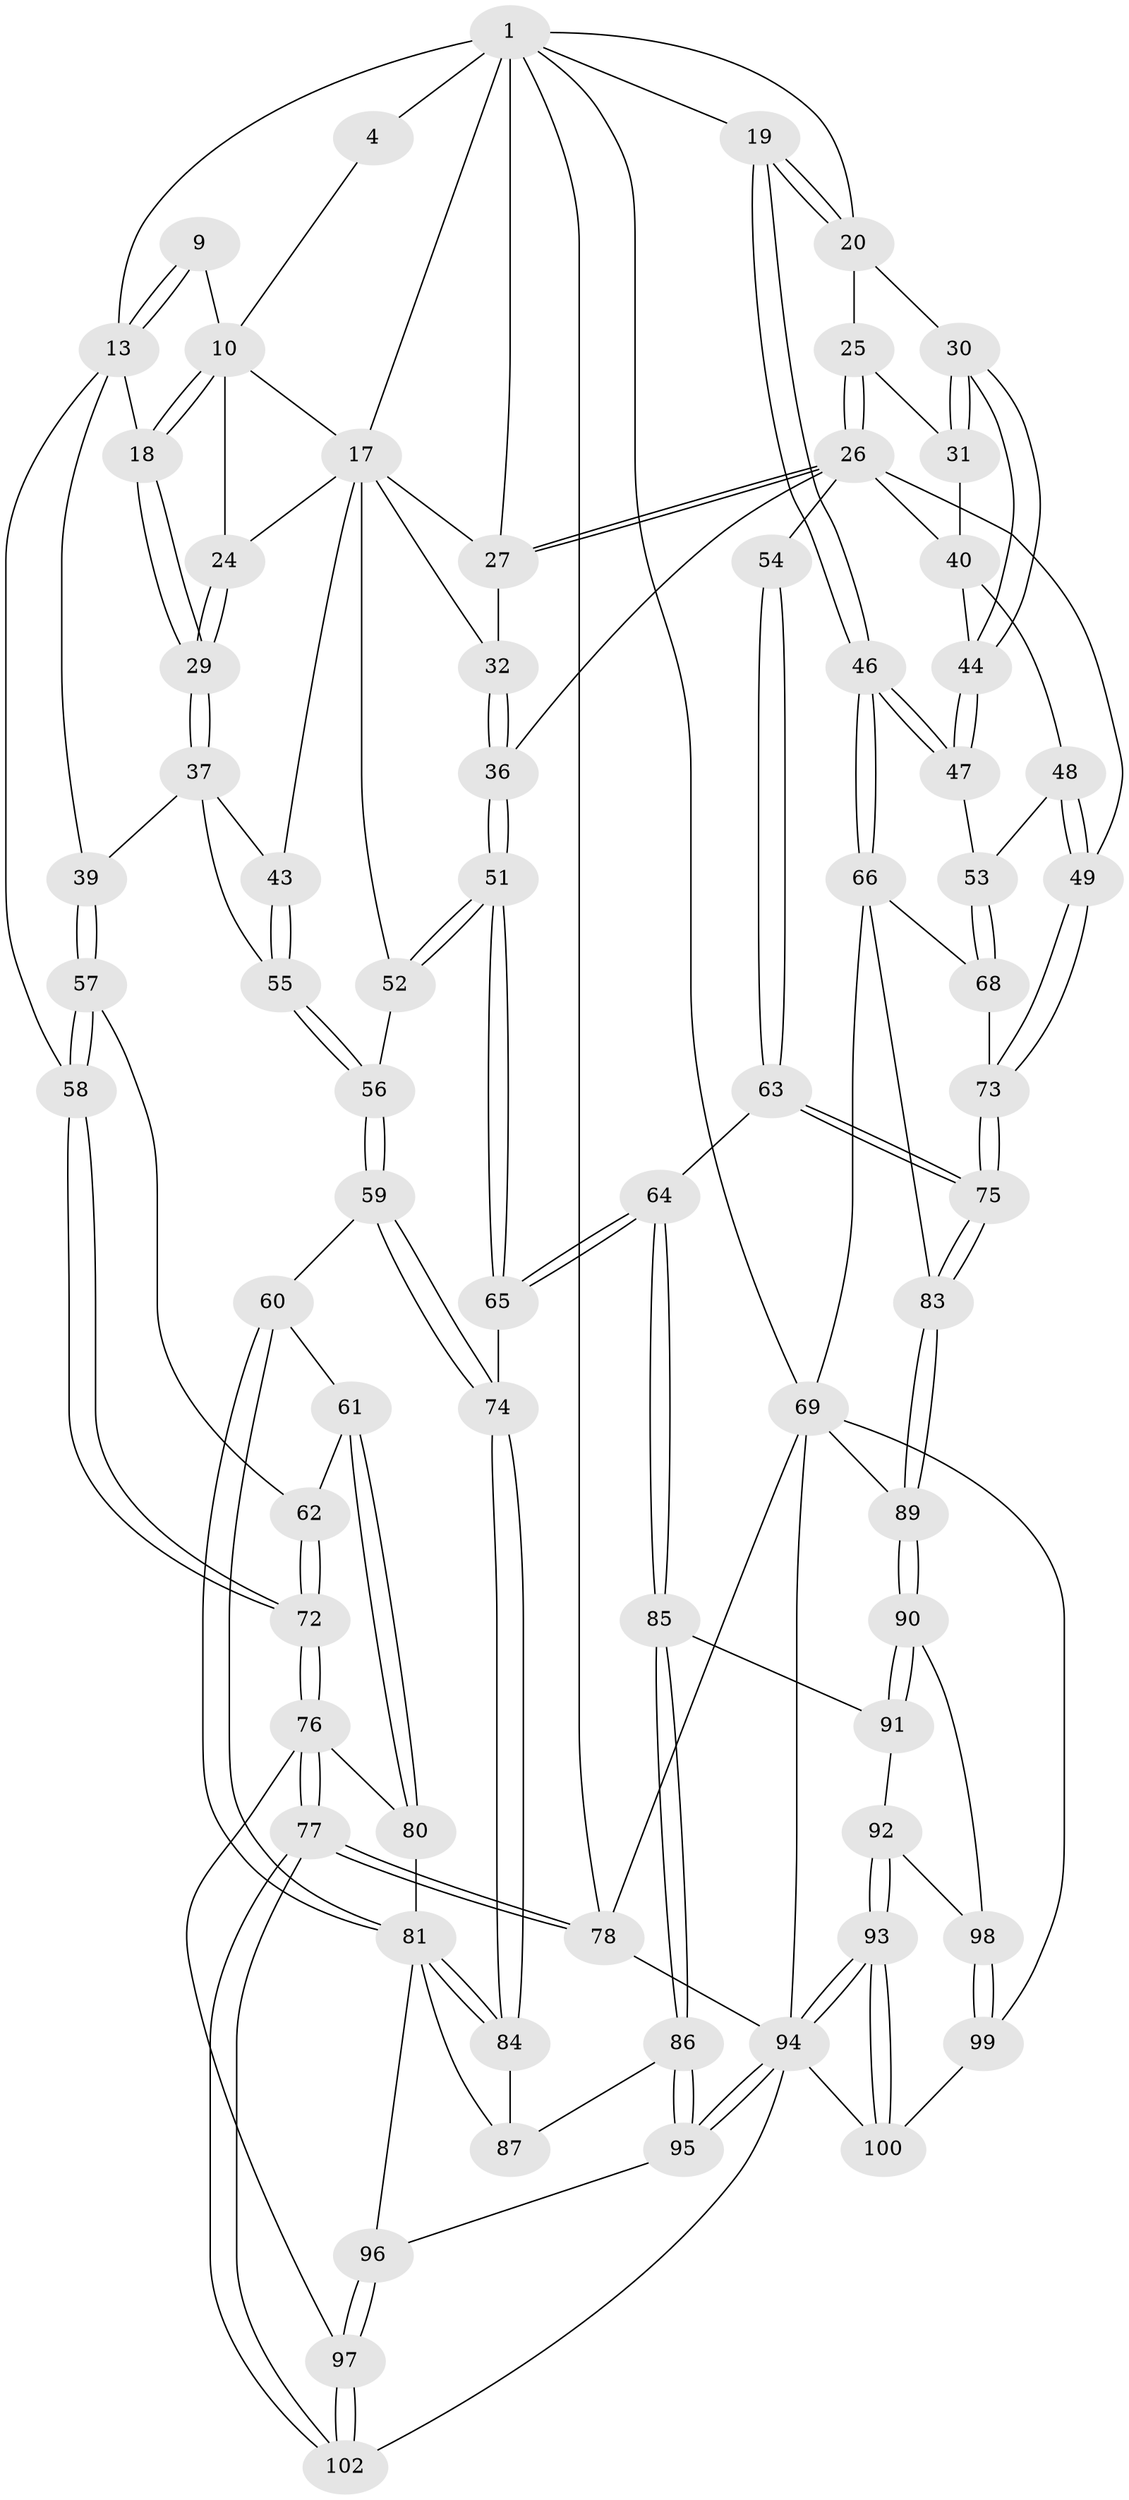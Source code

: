 // original degree distribution, {3: 0.028846153846153848, 5: 0.5673076923076923, 6: 0.20192307692307693, 4: 0.20192307692307693}
// Generated by graph-tools (version 1.1) at 2025/21/03/04/25 18:21:37]
// undirected, 72 vertices, 177 edges
graph export_dot {
graph [start="1"]
  node [color=gray90,style=filled];
  1 [pos="+0.9003642236639601+0",super="+2+7"];
  4 [pos="+0.06446789841746867+0",super="+5"];
  9 [pos="+0.06472161289507586+0"];
  10 [pos="+0.07522408267258175+0.08136732708331759",super="+11"];
  13 [pos="+0+0.17007710637186477",super="+14"];
  17 [pos="+0.32241102535225546+0",super="+22"];
  18 [pos="+0.06665293481962817+0.14681163556197396"];
  19 [pos="+1+0"];
  20 [pos="+0.9443157805193286+0.07882267287986279",super="+21"];
  24 [pos="+0.24780629661730788+0.19849820495999088"];
  25 [pos="+0.7816773287122949+0.1691725184464287"];
  26 [pos="+0.6830676502489901+0.2164253379901723",super="+34"];
  27 [pos="+0.5772942936044186+0.14947225315945104",super="+28"];
  29 [pos="+0.23808056613543135+0.20778830465880155"];
  30 [pos="+0.9021402268112889+0.26076680729347507"];
  31 [pos="+0.8113669801810874+0.2066900536720371"];
  32 [pos="+0.52437887903843+0.2787161072510311"];
  36 [pos="+0.5671159417712681+0.36040243737484134"];
  37 [pos="+0.22346876381733075+0.25901863742425185",super="+38"];
  39 [pos="+0.16310154081908385+0.3377639919246969"];
  40 [pos="+0.7731321511175399+0.3096846112773801",super="+45"];
  43 [pos="+0.3689389456578868+0.3789590639202108"];
  44 [pos="+0.9059489655740549+0.26627911176521163"];
  46 [pos="+1+0.34468973215250076"];
  47 [pos="+1+0.3488205445091328"];
  48 [pos="+0.8224985828463237+0.4450252580424396"];
  49 [pos="+0.8026960142457632+0.4628054194285414"];
  51 [pos="+0.45599637902466245+0.4565922578598277"];
  52 [pos="+0.44775120845984917+0.4485748912661903"];
  53 [pos="+0.9556923987500834+0.39745422785012763"];
  54 [pos="+0.7142346001533567+0.4911041771756578"];
  55 [pos="+0.27747756589911365+0.42883509581019175"];
  56 [pos="+0.282246350393946+0.4460626447917767"];
  57 [pos="+0.1337076999600264+0.382116772066659"];
  58 [pos="+0+0.29450115721231956"];
  59 [pos="+0.26949020533012413+0.5487677602495444"];
  60 [pos="+0.24000531475764655+0.5474391300311867"];
  61 [pos="+0.11235523025067144+0.5012658313699252"];
  62 [pos="+0.11692763910309309+0.43717576416192405"];
  63 [pos="+0.6737881844414614+0.5840760631059105"];
  64 [pos="+0.541891919580244+0.6275915880744715"];
  65 [pos="+0.4566524365077923+0.5180048427700016"];
  66 [pos="+1+0.5398468153596847",super="+67"];
  68 [pos="+0.927135663191436+0.5719356001582925"];
  69 [pos="+1+1",super="+70"];
  72 [pos="+0+0.3591120216976394"];
  73 [pos="+0.8581581569343473+0.529065518266422"];
  74 [pos="+0.2908528734318998+0.563288099564408"];
  75 [pos="+0.7994414241547185+0.7060774915561765"];
  76 [pos="+0+0.7144490228352646",super="+79"];
  77 [pos="+0+0.8083870612549693"];
  78 [pos="+0+1"];
  80 [pos="+0+0.6421391316325199"];
  81 [pos="+0.1577529209815779+0.6862308788276472",super="+82"];
  83 [pos="+0.8466378513461225+0.7653216492083145"];
  84 [pos="+0.29950889149301557+0.6538010225611735"];
  85 [pos="+0.523102960171532+0.6761224442545652"];
  86 [pos="+0.4250525713732244+0.7470059379676114"];
  87 [pos="+0.3033666293219603+0.660689107510185"];
  89 [pos="+0.8512525611628718+0.7872620808380087"];
  90 [pos="+0.8360826112981568+0.7947474855532533"];
  91 [pos="+0.545881595802576+0.7092280822768441"];
  92 [pos="+0.598736274252729+0.7989947887444443"];
  93 [pos="+0.5286891617781722+1"];
  94 [pos="+0.4512591788058438+0.9383728585196641",super="+101"];
  95 [pos="+0.3947151552848752+0.82587530454043"];
  96 [pos="+0.2268395300442782+0.8507433320613065"];
  97 [pos="+0.22454596924947962+0.8534867659247376"];
  98 [pos="+0.7698749646447026+0.8315657006250159"];
  99 [pos="+0.7048348439955431+0.9230425756071498"];
  100 [pos="+0.5488519445114415+1"];
  102 [pos="+0.1925443898074993+0.9445813863249146"];
  1 -- 19;
  1 -- 4 [weight=2];
  1 -- 69;
  1 -- 13;
  1 -- 78;
  1 -- 17;
  1 -- 20;
  1 -- 27;
  4 -- 10;
  9 -- 10;
  9 -- 13;
  9 -- 13;
  10 -- 18;
  10 -- 18;
  10 -- 24;
  10 -- 17;
  13 -- 18;
  13 -- 58;
  13 -- 39;
  17 -- 32;
  17 -- 52;
  17 -- 24;
  17 -- 27;
  17 -- 43;
  18 -- 29;
  18 -- 29;
  19 -- 20;
  19 -- 20;
  19 -- 46;
  19 -- 46;
  20 -- 30;
  20 -- 25;
  24 -- 29;
  24 -- 29;
  25 -- 26;
  25 -- 26;
  25 -- 31;
  26 -- 27;
  26 -- 27;
  26 -- 49;
  26 -- 36;
  26 -- 54 [weight=2];
  26 -- 40;
  27 -- 32;
  29 -- 37;
  29 -- 37;
  30 -- 31;
  30 -- 31;
  30 -- 44;
  30 -- 44;
  31 -- 40;
  32 -- 36;
  32 -- 36;
  36 -- 51;
  36 -- 51;
  37 -- 43;
  37 -- 39;
  37 -- 55;
  39 -- 57;
  39 -- 57;
  40 -- 48;
  40 -- 44;
  43 -- 55;
  43 -- 55;
  44 -- 47;
  44 -- 47;
  46 -- 47;
  46 -- 47;
  46 -- 66;
  46 -- 66;
  47 -- 53;
  48 -- 49;
  48 -- 49;
  48 -- 53;
  49 -- 73;
  49 -- 73;
  51 -- 52;
  51 -- 52;
  51 -- 65;
  51 -- 65;
  52 -- 56;
  53 -- 68;
  53 -- 68;
  54 -- 63;
  54 -- 63;
  55 -- 56;
  55 -- 56;
  56 -- 59;
  56 -- 59;
  57 -- 58;
  57 -- 58;
  57 -- 62;
  58 -- 72;
  58 -- 72;
  59 -- 60;
  59 -- 74;
  59 -- 74;
  60 -- 61;
  60 -- 81;
  60 -- 81;
  61 -- 62;
  61 -- 80;
  61 -- 80;
  62 -- 72;
  62 -- 72;
  63 -- 64;
  63 -- 75;
  63 -- 75;
  64 -- 65;
  64 -- 65;
  64 -- 85;
  64 -- 85;
  65 -- 74;
  66 -- 69;
  66 -- 83;
  66 -- 68;
  68 -- 73;
  69 -- 78;
  69 -- 89;
  69 -- 99;
  69 -- 94;
  72 -- 76;
  72 -- 76;
  73 -- 75;
  73 -- 75;
  74 -- 84;
  74 -- 84;
  75 -- 83;
  75 -- 83;
  76 -- 77;
  76 -- 77;
  76 -- 80;
  76 -- 97;
  77 -- 78;
  77 -- 78;
  77 -- 102;
  77 -- 102;
  78 -- 94;
  80 -- 81;
  81 -- 84;
  81 -- 84;
  81 -- 96;
  81 -- 87;
  83 -- 89;
  83 -- 89;
  84 -- 87;
  85 -- 86;
  85 -- 86;
  85 -- 91;
  86 -- 87;
  86 -- 95;
  86 -- 95;
  89 -- 90;
  89 -- 90;
  90 -- 91;
  90 -- 91;
  90 -- 98;
  91 -- 92;
  92 -- 93;
  92 -- 93;
  92 -- 98;
  93 -- 94;
  93 -- 94;
  93 -- 100;
  93 -- 100;
  94 -- 95;
  94 -- 95;
  94 -- 100;
  94 -- 102;
  95 -- 96;
  96 -- 97;
  96 -- 97;
  97 -- 102;
  97 -- 102;
  98 -- 99;
  98 -- 99;
  99 -- 100;
}
